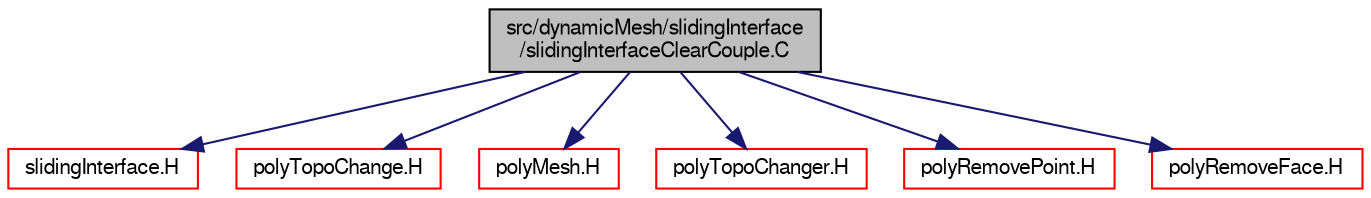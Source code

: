 digraph "src/dynamicMesh/slidingInterface/slidingInterfaceClearCouple.C"
{
  bgcolor="transparent";
  edge [fontname="FreeSans",fontsize="10",labelfontname="FreeSans",labelfontsize="10"];
  node [fontname="FreeSans",fontsize="10",shape=record];
  Node0 [label="src/dynamicMesh/slidingInterface\l/slidingInterfaceClearCouple.C",height=0.2,width=0.4,color="black", fillcolor="grey75", style="filled", fontcolor="black"];
  Node0 -> Node1 [color="midnightblue",fontsize="10",style="solid",fontname="FreeSans"];
  Node1 [label="slidingInterface.H",height=0.2,width=0.4,color="red",URL="$a00878.html"];
  Node0 -> Node182 [color="midnightblue",fontsize="10",style="solid",fontname="FreeSans"];
  Node182 [label="polyTopoChange.H",height=0.2,width=0.4,color="red",URL="$a00755.html"];
  Node0 -> Node194 [color="midnightblue",fontsize="10",style="solid",fontname="FreeSans"];
  Node194 [label="polyMesh.H",height=0.2,width=0.4,color="red",URL="$a11630.html"];
  Node0 -> Node231 [color="midnightblue",fontsize="10",style="solid",fontname="FreeSans"];
  Node231 [label="polyTopoChanger.H",height=0.2,width=0.4,color="red",URL="$a00830.html"];
  Node0 -> Node232 [color="midnightblue",fontsize="10",style="solid",fontname="FreeSans"];
  Node232 [label="polyRemovePoint.H",height=0.2,width=0.4,color="red",URL="$a00806.html"];
  Node0 -> Node234 [color="midnightblue",fontsize="10",style="solid",fontname="FreeSans"];
  Node234 [label="polyRemoveFace.H",height=0.2,width=0.4,color="red",URL="$a00803.html"];
}
